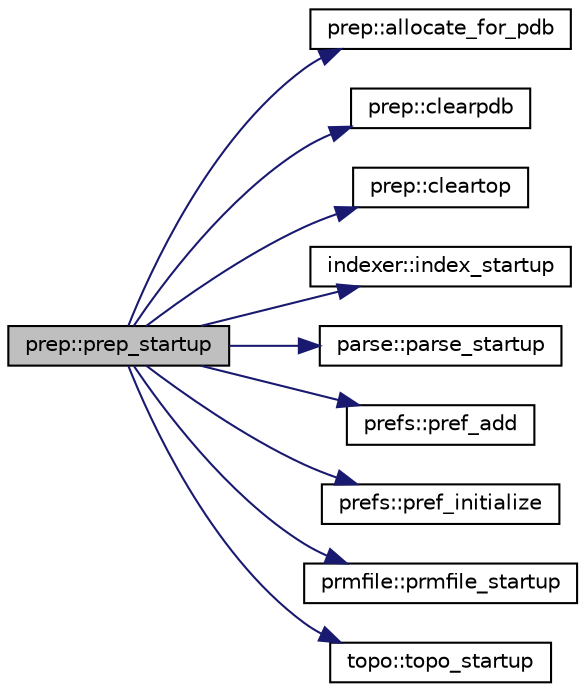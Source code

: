 digraph "prep::prep_startup"
{
  edge [fontname="Helvetica",fontsize="10",labelfontname="Helvetica",labelfontsize="10"];
  node [fontname="Helvetica",fontsize="10",shape=record];
  rankdir="LR";
  Node1 [label="prep::prep_startup",height=0.2,width=0.4,color="black", fillcolor="grey75", style="filled" fontcolor="black"];
  Node1 -> Node2 [color="midnightblue",fontsize="10",style="solid",fontname="Helvetica"];
  Node2 [label="prep::allocate_for_pdb",height=0.2,width=0.4,color="black", fillcolor="white", style="filled",URL="$classprep.html#a5f21f991d15abcd5c2924e5b0c336150"];
  Node1 -> Node3 [color="midnightblue",fontsize="10",style="solid",fontname="Helvetica"];
  Node3 [label="prep::clearpdb",height=0.2,width=0.4,color="black", fillcolor="white", style="filled",URL="$classprep.html#a7806a1003fb2bd7b5e4b0defb56cd7c8"];
  Node1 -> Node4 [color="midnightblue",fontsize="10",style="solid",fontname="Helvetica"];
  Node4 [label="prep::cleartop",height=0.2,width=0.4,color="black", fillcolor="white", style="filled",URL="$classprep.html#ab6d8d62fc9dadbde610b37b9efe4413a"];
  Node1 -> Node5 [color="midnightblue",fontsize="10",style="solid",fontname="Helvetica"];
  Node5 [label="indexer::index_startup",height=0.2,width=0.4,color="black", fillcolor="white", style="filled",URL="$classindexer.html#ab19365de06cdf14ef4e107ca53d797f8"];
  Node1 -> Node6 [color="midnightblue",fontsize="10",style="solid",fontname="Helvetica"];
  Node6 [label="parse::parse_startup",height=0.2,width=0.4,color="black", fillcolor="white", style="filled",URL="$classparse.html#adb94cdc092b031413f8218d55f5c6fea"];
  Node1 -> Node7 [color="midnightblue",fontsize="10",style="solid",fontname="Helvetica"];
  Node7 [label="prefs::pref_add",height=0.2,width=0.4,color="black", fillcolor="white", style="filled",URL="$classprefs.html#aa04b94a9df33fe4125affec885928c02"];
  Node1 -> Node8 [color="midnightblue",fontsize="10",style="solid",fontname="Helvetica"];
  Node8 [label="prefs::pref_initialize",height=0.2,width=0.4,color="black", fillcolor="white", style="filled",URL="$classprefs.html#a7e49e1283a498b6cbf9c1d71873e79fb"];
  Node1 -> Node9 [color="midnightblue",fontsize="10",style="solid",fontname="Helvetica"];
  Node9 [label="prmfile::prmfile_startup",height=0.2,width=0.4,color="black", fillcolor="white", style="filled",URL="$classprmfile.html#a3346e9d737d3d72dc666fd3627222440"];
  Node1 -> Node10 [color="midnightblue",fontsize="10",style="solid",fontname="Helvetica"];
  Node10 [label="topo::topo_startup",height=0.2,width=0.4,color="black", fillcolor="white", style="filled",URL="$classtopo.html#a02f3feddf37e4a6fc41c1d2321db3e02"];
}
